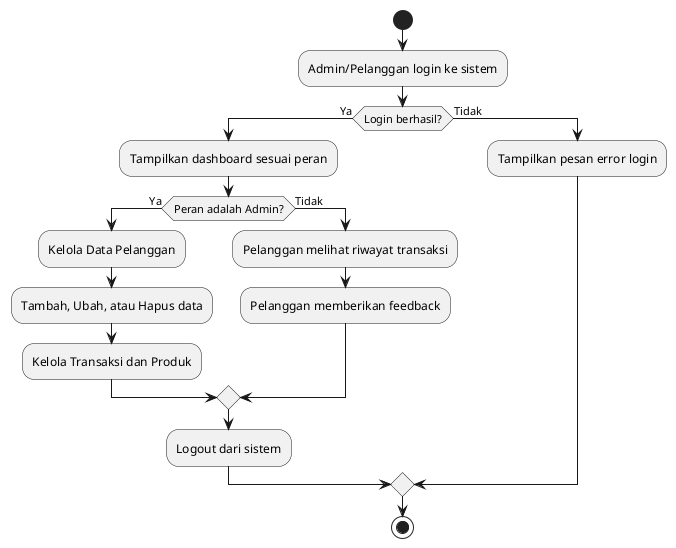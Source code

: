 @startuml
start
:Admin/Pelanggan login ke sistem;
if (Login berhasil?) then (Ya)
    :Tampilkan dashboard sesuai peran;
    if (Peran adalah Admin?) then (Ya)
        :Kelola Data Pelanggan;
        :Tambah, Ubah, atau Hapus data;
        :Kelola Transaksi dan Produk;
    else (Tidak)
        :Pelanggan melihat riwayat transaksi;
        :Pelanggan memberikan feedback;
    endif
    :Logout dari sistem;
else (Tidak)
    :Tampilkan pesan error login;
endif
stop
@enduml
